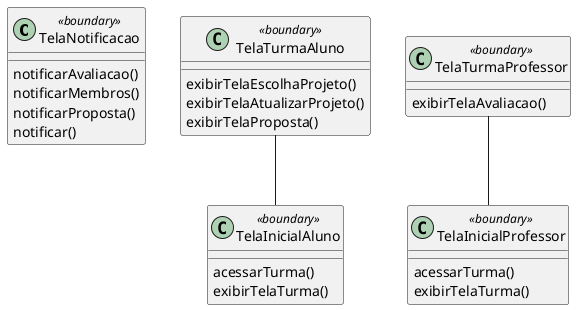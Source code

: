 @startuml
!startsub TelaNotificacao
class TelaNotificacao <<boundary>> {
  notificarAvaliacao()
  notificarMembros()
  notificarProposta()
  notificar()
}
!endsub

!startsub TelaInicialAluno
class TelaInicialAluno <<boundary>> {
  acessarTurma()
  exibirTelaTurma()
}
!endsub

!startsub TelaInicialProfessor
class TelaInicialProfessor <<boundary>> {
  acessarTurma()
  exibirTelaTurma()
}
!endsub

!startsub TelaTurmaAluno
class TelaTurmaAluno <<boundary>> {
  exibirTelaEscolhaProjeto()
  exibirTelaAtualizarProjeto()
  exibirTelaProposta()
}
!endsub

!startsub TelaTurmaProfessor
class TelaTurmaProfessor <<boundary>> {
  exibirTelaAvaliacao()
}
!endsub

TelaTurmaAluno -- TelaInicialAluno
TelaTurmaProfessor -- TelaInicialProfessor
@enduml
